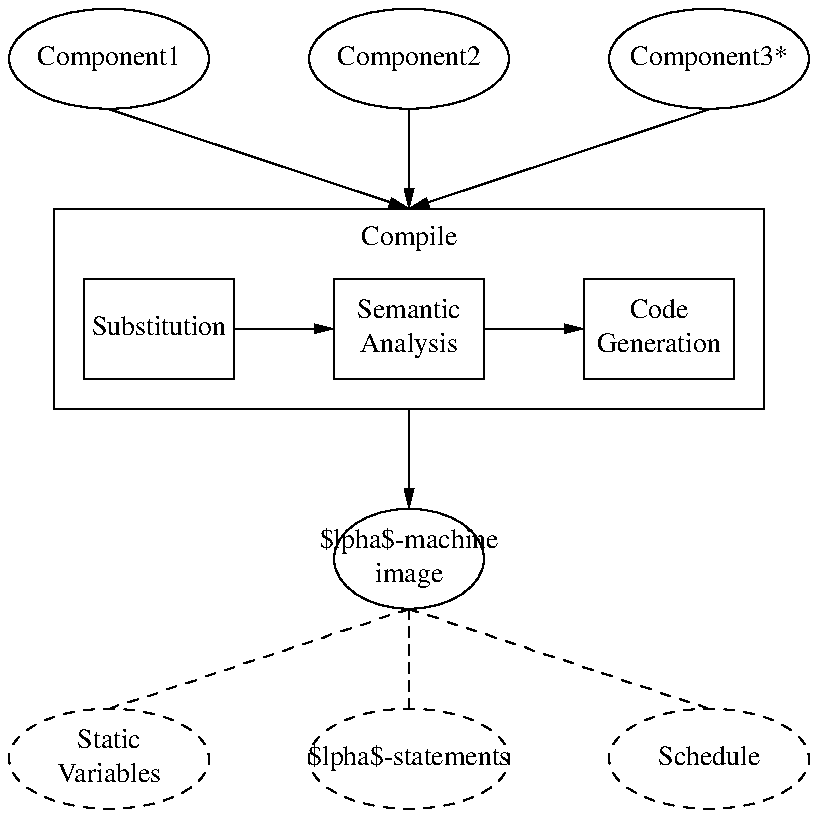 .PS

down
Source: [
right
C1: ellipse width 1 "Component1"
move
C2: ellipse width 1 "Component2"
move 
C3: ellipse width 1 "Component3*"
]
move
Compile: [
A:
[
right
box "Substitution"
arrow
box "Semantic" "Analysis"
arrow
box "Code" "Generation"
]
box width (A.width + .30) height (A.height + .5) with .s at A.s + (0,-.15);
"Compile" at last box.top + (0,-.15)
]
arrow
[
Source: ellipse "$\alpha$-machine" "image"
move
Target: [
right
C1: ellipse width 1 "Static" "Variables" dashed
move
C2: ellipse width 1 "$\alpha$-statements" dashed
move
C3: ellipse width 1 "Schedule" dashed
]
line from Source.s to Target.C1.n dashed
line from Source.s to Target.C2.n dashed
line from Source.s to Target.C3.n dashed
]

arrow from Source.C1.s to Compile.n
arrow from Source.C2.s to Compile.n
arrow from Source.C3.s to Compile.n

.PE